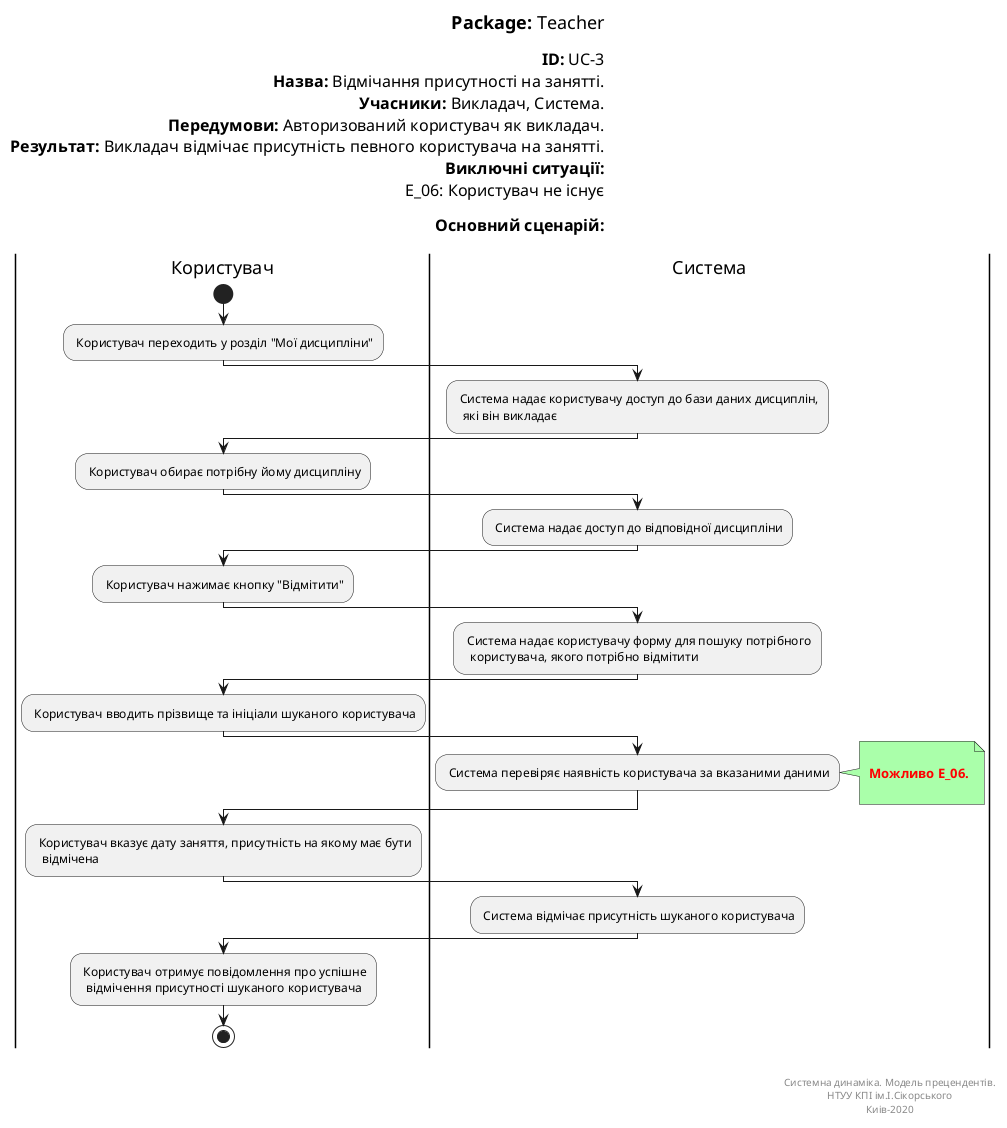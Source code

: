 @startuml
left header
<font color=000 size=18><b>Package:</b> Teacher

<font color=000 size=16><b>ID:</b> UC-3
<font color=000 size=16><b>Назва:</b> Відмічання присутності на занятті.
<font color=000 size=16><b>Учасники:</b> Викладач, Система.
<font color=000 size=16><b>Передумови:</b> Авторизований користувач як викладач.
<font color=000 size=16><b>Результат:</b> Викладач відмічає присутність певного користувача на занятті.
<font color=000 size=16><b>Виключні ситуації:</b>
<font color=000 size=16> E_06: Користувач не існує

<font color=000 size=16><b>Основний сценарій:</b>

end header

|Користувач|
start
: Користувач переходить у розділ "Мої дисципліни";

|Система|
: Система надає користувачу доступ до бази даних дисциплін, 
  які він викладає;
   
|Користувач|
: Користувач обирає потрібну йому дисципліну;   

|Система|
: Система надає доступ до відповідної дисципліни;

|Користувач|
: Користувач нажимає кнопку "Відмітити";   

|Система|
: Система надає користувачу форму для пошуку потрібного
  користувача, якого потрібно відмітити;

|Користувач|
: Користувач вводить прізвище та ініціали шуканого користувача;

|Система|
: Система перевіряє наявність користувача за вказаними даними;

note right #aaffaa

<font color=red><b> Можливо E_06.

end note

|Користувач|
: Користувач вказує дату заняття, присутність на якому має бути
  відмічена;
  
|Система|  
: Система відмічає присутність шуканого користувача;

|Користувач|

: Користувач отримує повідомлення про успішне
  відмічення присутності шуканого користувача;

stop;

right footer


Системна динаміка. Модель прецендентів.
НТУУ КПІ ім.І.Сікорського
Киів-2020
end footer
@enduml
